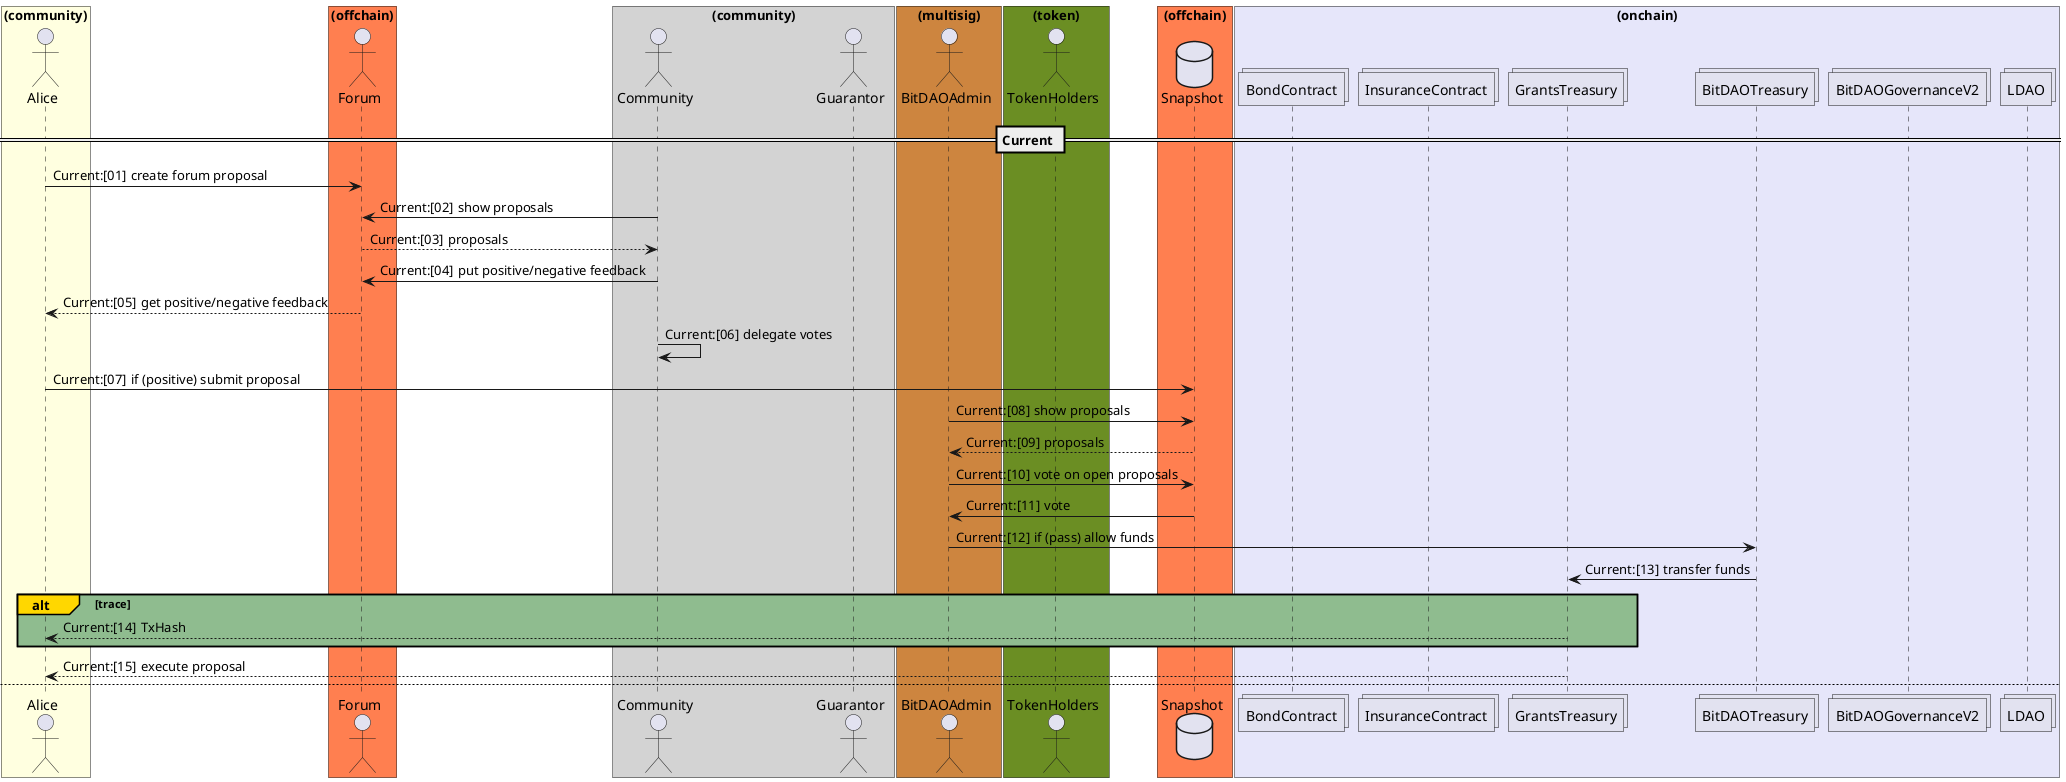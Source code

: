 @startuml
'https://plantuml.com/sequence-diagram
box "(community)" #LightYellow
actor Alice as alice
end box

box "(offchain)" #Coral
actor Forum as forum
end box

box "(community)" #LightGray
actor Community as community
actor Guarantor as guarantor
end box

box "(multisig)" #Peru
actor BitDAOAdmin as bitdaoadmin
end box

box "(token)" #OliveDrab
actor TokenHolders as tokenholders
endbox

box "(offchain)" #Coral
database Snapshot as snapshot
end box

box "(onchain)" #Lavender
collections BondContract as bondcontract
collections InsuranceContract as insurancecontract
collections GrantsTreasury as grantstreasury
collections BitDAOTreasury as bitdaotreasury
collections BitDAOGovernanceV2 as bitdaogovernance
collections LDAO
end box

autonumber "Current:[00]"

== Current ==

alice -> forum: create forum proposal

community -> forum: show proposals
community <-- forum: proposals
community -> forum: put positive/negative feedback

alice <-- forum: get positive/negative feedback

community -> community: delegate votes

alice -> snapshot: if (positive) submit proposal

bitdaoadmin -> snapshot: show proposals
bitdaoadmin <-- snapshot: proposals
bitdaoadmin -> snapshot: vote on open proposals
bitdaoadmin <- snapshot: vote
bitdaoadmin -> bitdaotreasury: if (pass) allow funds
bitdaotreasury -> grantstreasury: transfer funds

alt#Gold #DarkSeaGreen trace
  alice <-- grantstreasury: TxHash
end

alice <-- grantstreasury: execute proposal

newpage

autonumber "Bond:[00]"

== Bond ==

alice -> forum: create forum proposal
alice <- guarantor: positive/negative feedback
alice -> bondcontract: if (positive) create bond

guarantor -> bondcontract: contribute

community -> community: delegate votes

alice -> snapshot: submit proposal

bitdaoadmin -> bitdaotreasury: if (pass) allow funds
bitdaotreasury -> grantstreasury: transfer funds

alice <-- grantstreasury: execute proposal

community -> community: delegate votes

alice -> snapshot: submit release request
guarantor -> snapshot: show proposals
guarantor <-- snapshot: proposals
guarantor -> snapshot: vote

bitdaoadmin -> snapshot: show vote result
bitdaoadmin <-- snapshot: pass/fail

alt#Gold #LightBlue pass
    bitdaoadmin -> bondcontract: release bond
else #Pink fail
    bitdaoadmin -> bondcontract: slash bond
end

  alt#Gold #DarkSeaGreen trace
    bitdaoadmin <-- bondcontract: TxHash
  end

newpage

autonumber "Roles:[00]"

== Roles ==

alice -> forum: submit create role proposal
community -> forum: list role proposals
community <-- forum: role proposals
community -> forum: positive/negative feedback
alice <-- forum: get positive/negative feedback

community -> community: delegate votes

alice -> snapshot: if (positive) create admin role

bitdaoadmin -> snapshot: list role proposals
bitdaoadmin <-- snapshot: role proposals
bitdaoadmin -> snapshot: show results
bitdaoadmin <-- snapshot: results

bitdaoadmin -> bitdaogovernance: if (pass) create role

alt#Gold #DarkSeaGreen trace
  bitdaoadmin <-- bitdaogovernance: TxHash
end

newpage

autonumber "Insurance:[00]"

== Insurance ==

alice -> insurancecontract: create insurance ticket


alice -> insurancecontract: pay for insurance daily / monthly


alice -> insurancecontract: compensate

community -> community: delegate votes

alice -> snapshot: submit proposal
guarantor -> snapshot: show proposals
guarantor <-- snapshot: proposals
guarantor -> snapshot: vote

bitdaoadmin -> snapshot: show vote result
bitdaoadmin <-- snapshot: pass/fail

bitdaoadmin -> bitdaotreasury: if (pass) allow funds
bitdaotreasury -> insurancecontract: transfer funds

alice <-- insurancecontract: execute proposal


bitdaoadmin -> insurancecontract: if (high debt) terminate alice insurance

community -> community: delegate votes

bitdaoadmin -> snapshot: submit proposal
guarantor -> snapshot: show proposals
guarantor <-- snapshot: proposals
guarantor -> snapshot: vote

bitdaoadmin -> snapshot: show vote result
bitdaoadmin <-- snapshot: pass/fail

bitdaoadmin -> insurancecontract: if (pass) terminate insurance
bitdaoadmin <-- insurancecontract: execute proposal


@enduml